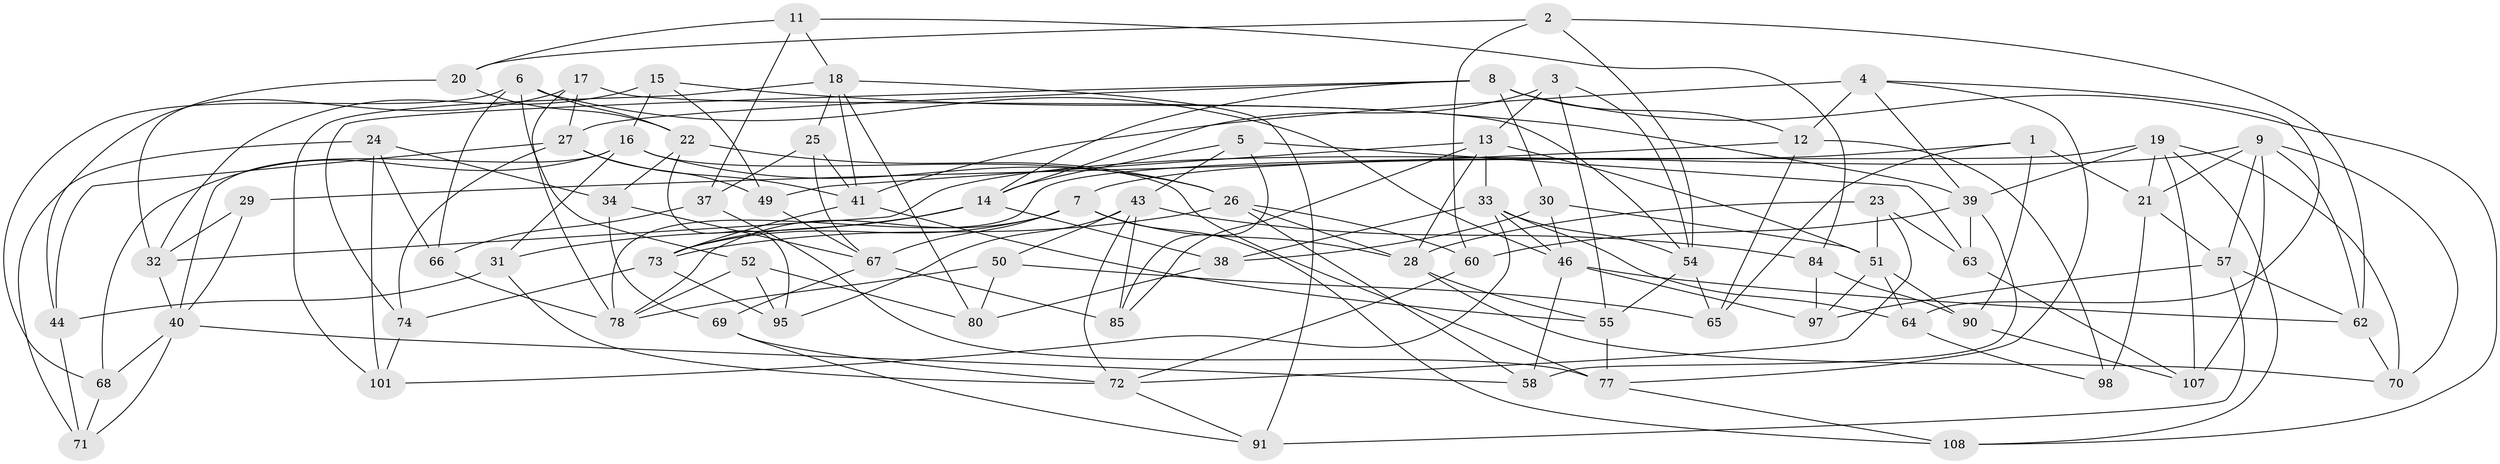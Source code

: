 // Generated by graph-tools (version 1.1) at 2025/24/03/03/25 07:24:24]
// undirected, 76 vertices, 179 edges
graph export_dot {
graph [start="1"]
  node [color=gray90,style=filled];
  1;
  2;
  3;
  4 [super="+10"];
  5;
  6 [super="+59"];
  7 [super="+83"];
  8 [super="+36"];
  9 [super="+35"];
  11;
  12 [super="+81"];
  13 [super="+56"];
  14 [super="+100"];
  15;
  16 [super="+106"];
  17;
  18 [super="+42"];
  19 [super="+75"];
  20;
  21 [super="+45"];
  22 [super="+86"];
  23;
  24;
  25;
  26 [super="+53"];
  27 [super="+93"];
  28 [super="+48"];
  29;
  30;
  31;
  32 [super="+88"];
  33 [super="+79"];
  34;
  37;
  38;
  39 [super="+47"];
  40 [super="+89"];
  41 [super="+61"];
  43 [super="+109"];
  44;
  46 [super="+105"];
  49;
  50;
  51 [super="+103"];
  52;
  54 [super="+76"];
  55 [super="+99"];
  57 [super="+92"];
  58;
  60;
  62 [super="+82"];
  63;
  64;
  65;
  66;
  67 [super="+104"];
  68;
  69;
  70;
  71;
  72 [super="+87"];
  73 [super="+102"];
  74;
  77 [super="+94"];
  78 [super="+96"];
  80;
  84;
  85;
  90;
  91;
  95;
  97;
  98;
  101;
  107;
  108;
  1 -- 21;
  1 -- 90;
  1 -- 65;
  1 -- 7;
  2 -- 60;
  2 -- 54;
  2 -- 20;
  2 -- 62;
  3 -- 55;
  3 -- 13;
  3 -- 14;
  3 -- 54;
  4 -- 64;
  4 -- 41;
  4 -- 39;
  4 -- 12 [weight=2];
  4 -- 77;
  5 -- 63;
  5 -- 85;
  5 -- 14;
  5 -- 43;
  6 -- 68;
  6 -- 66;
  6 -- 22 [weight=2];
  6 -- 52;
  6 -- 46;
  7 -- 108;
  7 -- 67;
  7 -- 78;
  7 -- 73;
  7 -- 28;
  8 -- 30;
  8 -- 27;
  8 -- 108;
  8 -- 74;
  8 -- 12;
  8 -- 14;
  9 -- 62;
  9 -- 21;
  9 -- 107;
  9 -- 70;
  9 -- 57;
  9 -- 32;
  11 -- 20;
  11 -- 37;
  11 -- 84;
  11 -- 18;
  12 -- 98;
  12 -- 65;
  12 -- 29;
  13 -- 49;
  13 -- 51;
  13 -- 33;
  13 -- 85;
  13 -- 28;
  14 -- 38;
  14 -- 73;
  14 -- 31;
  15 -- 16;
  15 -- 32;
  15 -- 49;
  15 -- 39;
  16 -- 26;
  16 -- 68;
  16 -- 40;
  16 -- 77;
  16 -- 31;
  17 -- 44;
  17 -- 54;
  17 -- 78;
  17 -- 27;
  18 -- 80;
  18 -- 25;
  18 -- 41;
  18 -- 91;
  18 -- 101;
  19 -- 70;
  19 -- 39;
  19 -- 107;
  19 -- 108;
  19 -- 21;
  19 -- 78;
  20 -- 32;
  20 -- 22;
  21 -- 98 [weight=2];
  21 -- 57;
  22 -- 95;
  22 -- 34;
  22 -- 26;
  23 -- 63;
  23 -- 51;
  23 -- 28;
  23 -- 72;
  24 -- 71;
  24 -- 34;
  24 -- 101;
  24 -- 66;
  25 -- 41;
  25 -- 37;
  25 -- 67;
  26 -- 60;
  26 -- 28;
  26 -- 73;
  26 -- 58;
  27 -- 74;
  27 -- 49;
  27 -- 44;
  27 -- 41;
  28 -- 55;
  28 -- 70;
  29 -- 32 [weight=2];
  29 -- 40;
  30 -- 46;
  30 -- 38;
  30 -- 51;
  31 -- 72;
  31 -- 44;
  32 -- 40;
  33 -- 64;
  33 -- 101;
  33 -- 38;
  33 -- 46;
  33 -- 54;
  34 -- 69;
  34 -- 67;
  37 -- 66;
  37 -- 77;
  38 -- 80;
  39 -- 58;
  39 -- 63;
  39 -- 60;
  40 -- 71;
  40 -- 58;
  40 -- 68;
  41 -- 73;
  41 -- 55;
  43 -- 85;
  43 -- 95;
  43 -- 50;
  43 -- 84;
  43 -- 72;
  44 -- 71;
  46 -- 97;
  46 -- 62;
  46 -- 58;
  49 -- 67;
  50 -- 65;
  50 -- 80;
  50 -- 78;
  51 -- 97;
  51 -- 90;
  51 -- 64;
  52 -- 80;
  52 -- 95;
  52 -- 78;
  54 -- 65;
  54 -- 55;
  55 -- 77 [weight=2];
  57 -- 62 [weight=2];
  57 -- 91;
  57 -- 97;
  60 -- 72;
  62 -- 70;
  63 -- 107;
  64 -- 98;
  66 -- 78;
  67 -- 85;
  67 -- 69;
  68 -- 71;
  69 -- 91;
  69 -- 72;
  72 -- 91;
  73 -- 74;
  73 -- 95;
  74 -- 101;
  77 -- 108;
  84 -- 97;
  84 -- 90;
  90 -- 107;
}
